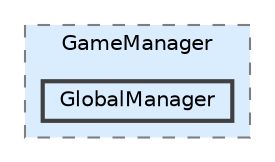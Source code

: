 digraph "Q:/IdleWave/Projet/Assets/Scripts/RogueGenesia/GameManager/GlobalManager"
{
 // LATEX_PDF_SIZE
  bgcolor="transparent";
  edge [fontname=Helvetica,fontsize=10,labelfontname=Helvetica,labelfontsize=10];
  node [fontname=Helvetica,fontsize=10,shape=box,height=0.2,width=0.4];
  compound=true
  subgraph clusterdir_42be06ff0e7a41e6ff2a6ebbef36fc26 {
    graph [ bgcolor="#daedff", pencolor="grey50", label="GameManager", fontname=Helvetica,fontsize=10 style="filled,dashed", URL="dir_42be06ff0e7a41e6ff2a6ebbef36fc26.html",tooltip=""]
  dir_0fd15cf76cb3539c3478213ea7e4b685 [label="GlobalManager", fillcolor="#daedff", color="grey25", style="filled,bold", URL="dir_0fd15cf76cb3539c3478213ea7e4b685.html",tooltip=""];
  }
}
